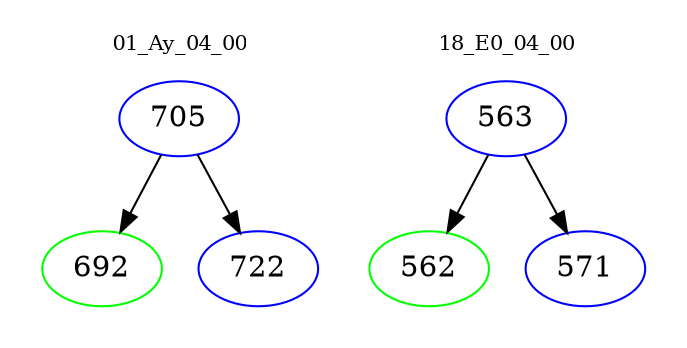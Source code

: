 digraph{
subgraph cluster_0 {
color = white
label = "01_Ay_04_00";
fontsize=10;
T0_705 [label="705", color="blue"]
T0_705 -> T0_692 [color="black"]
T0_692 [label="692", color="green"]
T0_705 -> T0_722 [color="black"]
T0_722 [label="722", color="blue"]
}
subgraph cluster_1 {
color = white
label = "18_E0_04_00";
fontsize=10;
T1_563 [label="563", color="blue"]
T1_563 -> T1_562 [color="black"]
T1_562 [label="562", color="green"]
T1_563 -> T1_571 [color="black"]
T1_571 [label="571", color="blue"]
}
}
